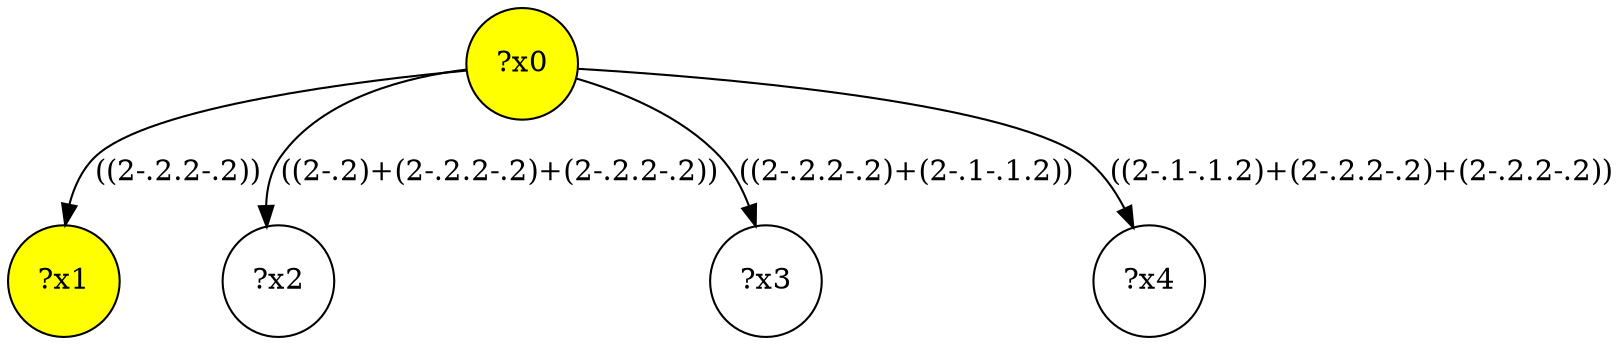 digraph g {
	x0 [fillcolor="yellow", style="filled," shape=circle, label="?x0"];
	x1 [fillcolor="yellow", style="filled," shape=circle, label="?x1"];
	x0 -> x1 [label="((2-.2.2-.2))"];
	x2 [shape=circle, label="?x2"];
	x0 -> x2 [label="((2-.2)+(2-.2.2-.2)+(2-.2.2-.2))"];
	x3 [shape=circle, label="?x3"];
	x0 -> x3 [label="((2-.2.2-.2)+(2-.1-.1.2))"];
	x4 [shape=circle, label="?x4"];
	x0 -> x4 [label="((2-.1-.1.2)+(2-.2.2-.2)+(2-.2.2-.2))"];
}
